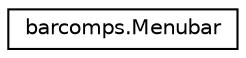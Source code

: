 digraph "Graphical Class Hierarchy"
{
 // LATEX_PDF_SIZE
  edge [fontname="Helvetica",fontsize="10",labelfontname="Helvetica",labelfontsize="10"];
  node [fontname="Helvetica",fontsize="10",shape=record];
  rankdir="LR";
  Node0 [label="barcomps.Menubar",height=0.2,width=0.4,color="black", fillcolor="white", style="filled",URL="$classbarcomps_1_1_menubar.html",tooltip=" "];
}
